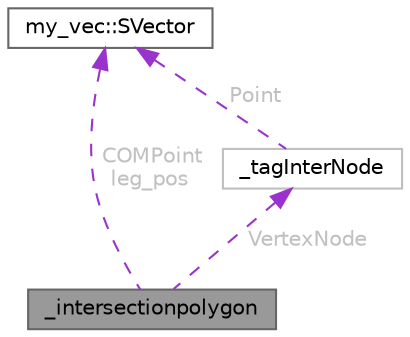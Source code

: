 digraph "_intersectionpolygon"
{
 // LATEX_PDF_SIZE
  bgcolor="transparent";
  edge [fontname=Helvetica,fontsize=10,labelfontname=Helvetica,labelfontsize=10];
  node [fontname=Helvetica,fontsize=10,shape=box,height=0.2,width=0.4];
  Node1 [id="Node000001",label="_intersectionpolygon",height=0.2,width=0.4,color="gray40", fillcolor="grey60", style="filled", fontcolor="black",tooltip=" "];
  Node2 -> Node1 [id="edge1_Node000001_Node000002",dir="back",color="darkorchid3",style="dashed",tooltip=" ",label=" VertexNode",fontcolor="grey" ];
  Node2 [id="Node000002",label="_tagInterNode",height=0.2,width=0.4,color="grey75", fillcolor="white", style="filled",URL="$struct__tag_inter_node.html",tooltip=" "];
  Node3 -> Node2 [id="edge2_Node000002_Node000003",dir="back",color="darkorchid3",style="dashed",tooltip=" ",label=" Point",fontcolor="grey" ];
  Node3 [id="Node000003",label="my_vec::SVector",height=0.2,width=0.4,color="gray40", fillcolor="white", style="filled",URL="$structmy__vec_1_1_s_vector.html",tooltip="ベクトルを表す構造体"];
  Node3 -> Node1 [id="edge3_Node000001_Node000003",dir="back",color="darkorchid3",style="dashed",tooltip=" ",label=" COMPoint\nleg_pos",fontcolor="grey" ];
}
